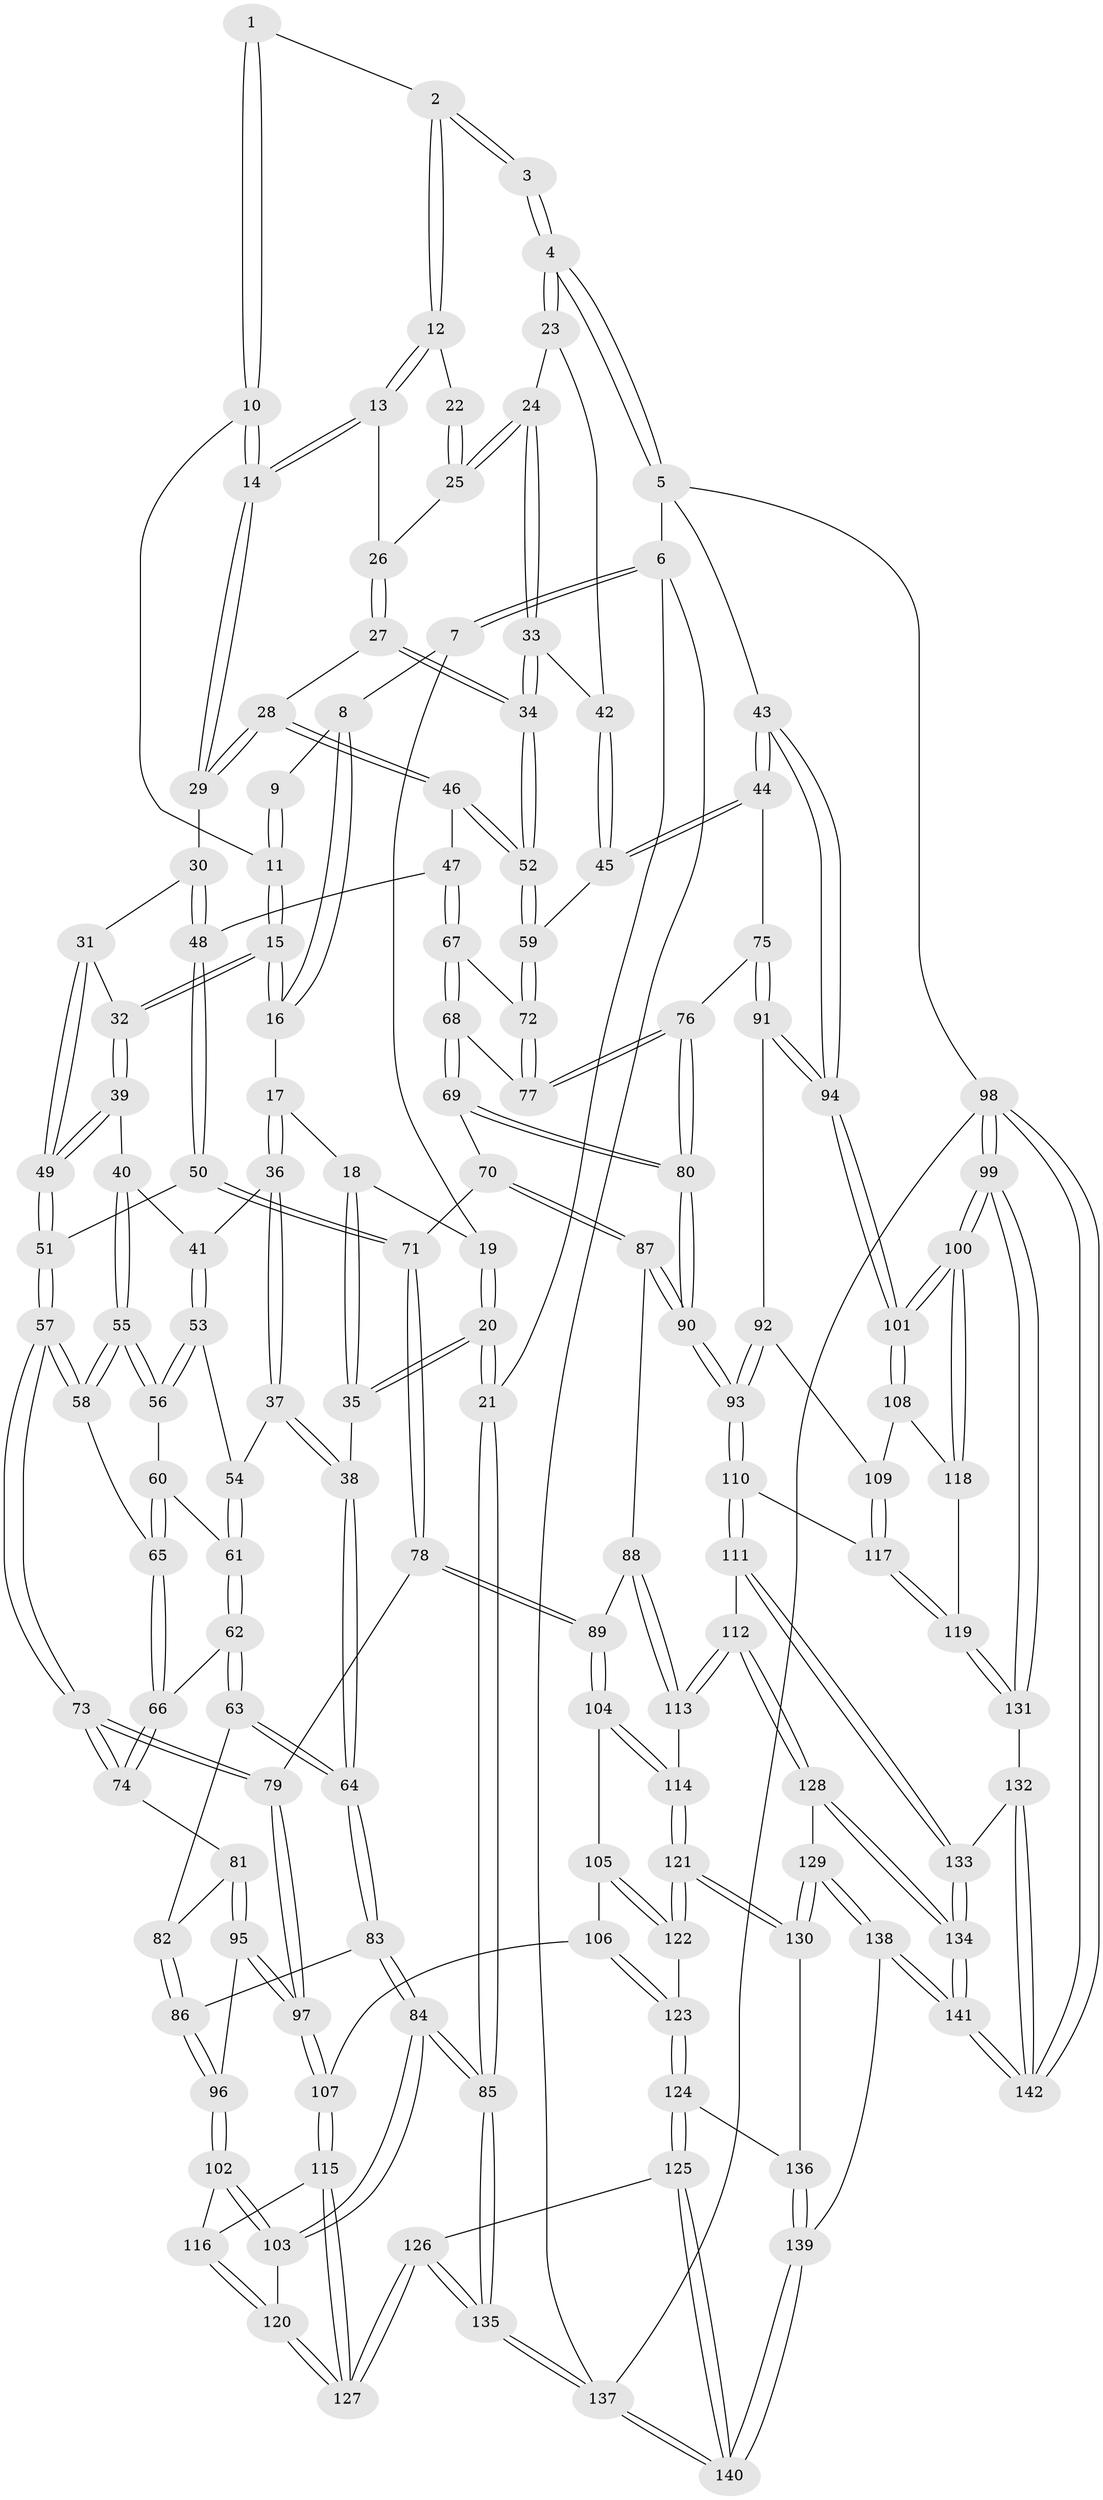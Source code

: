 // coarse degree distribution, {2: 0.1, 4: 0.12, 3: 0.71, 5: 0.05, 6: 0.02}
// Generated by graph-tools (version 1.1) at 2025/54/03/04/25 22:54:41]
// undirected, 142 vertices, 352 edges
graph export_dot {
  node [color=gray90,style=filled];
  1 [pos="+0.5928094177616378+0"];
  2 [pos="+0.6498891078514991+0"];
  3 [pos="+1+0"];
  4 [pos="+1+0"];
  5 [pos="+1+0"];
  6 [pos="+0+0"];
  7 [pos="+0+0"];
  8 [pos="+0.26047744351566715+0"];
  9 [pos="+0.4015949649317159+0"];
  10 [pos="+0.5629462487220906+0.08370424356620813"];
  11 [pos="+0.4395136673029662+0.09908159498157762"];
  12 [pos="+0.6777774769248713+0.09999643751765787"];
  13 [pos="+0.6706294112546848+0.10745513281372543"];
  14 [pos="+0.5982319595064396+0.12349893844239226"];
  15 [pos="+0.40349573432263947+0.12108785618338329"];
  16 [pos="+0.28644966778360587+0.05864618670823904"];
  17 [pos="+0.22001512249225647+0.12168421569205327"];
  18 [pos="+0.1691875887252065+0.11886958446532814"];
  19 [pos="+0.10840556143376463+0.05292996066816278"];
  20 [pos="+0+0.29561894910641556"];
  21 [pos="+0+0.2939640482758145"];
  22 [pos="+0.7969155107431549+0"];
  23 [pos="+0.9574735979099868+0.07325922814471349"];
  24 [pos="+0.7896750293847818+0.1669497086795947"];
  25 [pos="+0.7786418934982979+0.1527452554525731"];
  26 [pos="+0.7047637068987513+0.12946516839535255"];
  27 [pos="+0.7323992387978562+0.23948801112256998"];
  28 [pos="+0.6521028292012452+0.23164802019133549"];
  29 [pos="+0.5982309908253844+0.12359724173417712"];
  30 [pos="+0.5292538696218594+0.22406181863315755"];
  31 [pos="+0.49057481334610503+0.23623650449899763"];
  32 [pos="+0.40335721571477456+0.1231472022656305"];
  33 [pos="+0.7904245744508916+0.2363719208616893"];
  34 [pos="+0.7808665134311562+0.25585971230240645"];
  35 [pos="+0+0.31697286715125617"];
  36 [pos="+0.23872431723058324+0.19116984081681615"];
  37 [pos="+0.16620935828362648+0.28597422815596496"];
  38 [pos="+0.024556539136883087+0.34159719421906015"];
  39 [pos="+0.3555722806244006+0.2366788233881138"];
  40 [pos="+0.3140846739931998+0.24287052187568828"];
  41 [pos="+0.31326940512244184+0.2428651451237087"];
  42 [pos="+0.9148652527940883+0.19144687272894176"];
  43 [pos="+1+0.3664576022592241"];
  44 [pos="+1+0.3617125540274619"];
  45 [pos="+0.9451222956253772+0.3154618948450638"];
  46 [pos="+0.6144008856859521+0.32412344046283537"];
  47 [pos="+0.6044801401460987+0.3331103628550689"];
  48 [pos="+0.5969128526186881+0.3337465208244783"];
  49 [pos="+0.43127187636307296+0.3250877408288476"];
  50 [pos="+0.516691675848054+0.37539725209790675"];
  51 [pos="+0.43762239398983627+0.3604135352466189"];
  52 [pos="+0.7981025507032447+0.3292454702771531"];
  53 [pos="+0.2782585046588703+0.28582131028664476"];
  54 [pos="+0.24802287927285444+0.307776819190398"];
  55 [pos="+0.3203739071990693+0.34813990541586204"];
  56 [pos="+0.3106707913064746+0.34626261771159583"];
  57 [pos="+0.40459665255769467+0.3950455598052406"];
  58 [pos="+0.36575857334155193+0.37484221215650937"];
  59 [pos="+0.810531538537921+0.34862477855405916"];
  60 [pos="+0.275272460971949+0.3526816164826952"];
  61 [pos="+0.2553215868213517+0.33799663828713133"];
  62 [pos="+0.17797585919051276+0.4251650798703823"];
  63 [pos="+0.09873544292743766+0.41836213531688793"];
  64 [pos="+0.09812803372677091+0.41817646496063826"];
  65 [pos="+0.27535027381378585+0.37635699630444625"];
  66 [pos="+0.2622367199653309+0.45379270526962073"];
  67 [pos="+0.6507551727844494+0.4037736258223462"];
  68 [pos="+0.6531123867281684+0.44100060727888385"];
  69 [pos="+0.6447298894026173+0.49169277821772606"];
  70 [pos="+0.6373577554844955+0.4992260948506165"];
  71 [pos="+0.5417824890777284+0.4426112093765145"];
  72 [pos="+0.8079269154963294+0.3612695880303069"];
  73 [pos="+0.3557009857885426+0.5035128840238603"];
  74 [pos="+0.32211390705728893+0.4939969679373199"];
  75 [pos="+0.8694003659495829+0.4962767928573566"];
  76 [pos="+0.8206894069749805+0.47624000639505704"];
  77 [pos="+0.8099672593588602+0.4118680711363355"];
  78 [pos="+0.46746717173132996+0.5838186734891091"];
  79 [pos="+0.35869721190393816+0.5101388144894685"];
  80 [pos="+0.8070410031063336+0.4883644024181368"];
  81 [pos="+0.20400729586872474+0.5558084108298895"];
  82 [pos="+0.17226967281127425+0.5178002830635169"];
  83 [pos="+0.08444931324230806+0.5893657509803721"];
  84 [pos="+0+0.7005276367696797"];
  85 [pos="+0+0.7104941653896296"];
  86 [pos="+0.13453235961456664+0.6168750009339438"];
  87 [pos="+0.6170106873121015+0.58728614586224"];
  88 [pos="+0.5807337675762463+0.6028607243248812"];
  89 [pos="+0.4730200739918826+0.5909472838178916"];
  90 [pos="+0.7416289565491535+0.6482446148210265"];
  91 [pos="+0.9418089696527446+0.5924989205740983"];
  92 [pos="+0.9276253868981374+0.6150996173679273"];
  93 [pos="+0.7434310125121234+0.6517770680258197"];
  94 [pos="+1+0.559822166966952"];
  95 [pos="+0.17693920115578998+0.6338979288238579"];
  96 [pos="+0.16260493288623706+0.6333502546902885"];
  97 [pos="+0.26229430275744964+0.6863102751764619"];
  98 [pos="+1+1"];
  99 [pos="+1+0.9358855224673112"];
  100 [pos="+1+0.7663051055960425"];
  101 [pos="+1+0.7577539486648563"];
  102 [pos="+0.12027552346870427+0.6983304640748156"];
  103 [pos="+0+0.7042514219096188"];
  104 [pos="+0.4583993124819459+0.6389948650355061"];
  105 [pos="+0.3110641968289994+0.7110097563286776"];
  106 [pos="+0.2707713876287711+0.6966934196945571"];
  107 [pos="+0.26258299534636914+0.6871855437497829"];
  108 [pos="+0.9383111299746344+0.6813433208167133"];
  109 [pos="+0.9239617580172331+0.6622526583621108"];
  110 [pos="+0.7506975097051606+0.7275503495001737"];
  111 [pos="+0.7199701994154574+0.759521333646805"];
  112 [pos="+0.6334582489560691+0.785536303070946"];
  113 [pos="+0.584738828092374+0.7260813149050704"];
  114 [pos="+0.4667662101797471+0.7443533155219985"];
  115 [pos="+0.14947653371520989+0.773647213220124"];
  116 [pos="+0.12622239557164233+0.7386365475572743"];
  117 [pos="+0.8391603422496782+0.763012246634168"];
  118 [pos="+0.9928036679168072+0.7903685889358883"];
  119 [pos="+0.8986484921149726+0.8363367542458285"];
  120 [pos="+0+0.7482051161724337"];
  121 [pos="+0.43665436997689644+0.8155027564663517"];
  122 [pos="+0.4081737548521547+0.8027387281869895"];
  123 [pos="+0.25331175445914494+0.8438757531812633"];
  124 [pos="+0.22095471383159415+0.8974403296542574"];
  125 [pos="+0.18575736881472055+0.9209852130332542"];
  126 [pos="+0.15007027600752107+0.8874701547595505"];
  127 [pos="+0.1340589749791374+0.8405368355642389"];
  128 [pos="+0.5981883064239255+0.8413344506694675"];
  129 [pos="+0.48779821838544396+0.8956752898198079"];
  130 [pos="+0.4533080822974684+0.8567018006963895"];
  131 [pos="+0.885940972370582+0.9033757665066635"];
  132 [pos="+0.879684656365653+0.9164802060569337"];
  133 [pos="+0.7511469384874844+0.9188324441347491"];
  134 [pos="+0.7111066777059848+0.9502608986532451"];
  135 [pos="+0+0.9281599674121929"];
  136 [pos="+0.31714784758466036+0.9046611194435551"];
  137 [pos="+0+1"];
  138 [pos="+0.4945132030303555+1"];
  139 [pos="+0.474244181260953+1"];
  140 [pos="+0.18147086107726432+1"];
  141 [pos="+0.6089432691469419+1"];
  142 [pos="+1+1"];
  1 -- 2;
  1 -- 10;
  1 -- 10;
  2 -- 3;
  2 -- 3;
  2 -- 12;
  2 -- 12;
  3 -- 4;
  3 -- 4;
  4 -- 5;
  4 -- 5;
  4 -- 23;
  4 -- 23;
  5 -- 6;
  5 -- 43;
  5 -- 98;
  6 -- 7;
  6 -- 7;
  6 -- 21;
  6 -- 137;
  7 -- 8;
  7 -- 19;
  8 -- 9;
  8 -- 16;
  8 -- 16;
  9 -- 11;
  9 -- 11;
  10 -- 11;
  10 -- 14;
  10 -- 14;
  11 -- 15;
  11 -- 15;
  12 -- 13;
  12 -- 13;
  12 -- 22;
  13 -- 14;
  13 -- 14;
  13 -- 26;
  14 -- 29;
  14 -- 29;
  15 -- 16;
  15 -- 16;
  15 -- 32;
  15 -- 32;
  16 -- 17;
  17 -- 18;
  17 -- 36;
  17 -- 36;
  18 -- 19;
  18 -- 35;
  18 -- 35;
  19 -- 20;
  19 -- 20;
  20 -- 21;
  20 -- 21;
  20 -- 35;
  20 -- 35;
  21 -- 85;
  21 -- 85;
  22 -- 25;
  22 -- 25;
  23 -- 24;
  23 -- 42;
  24 -- 25;
  24 -- 25;
  24 -- 33;
  24 -- 33;
  25 -- 26;
  26 -- 27;
  26 -- 27;
  27 -- 28;
  27 -- 34;
  27 -- 34;
  28 -- 29;
  28 -- 29;
  28 -- 46;
  28 -- 46;
  29 -- 30;
  30 -- 31;
  30 -- 48;
  30 -- 48;
  31 -- 32;
  31 -- 49;
  31 -- 49;
  32 -- 39;
  32 -- 39;
  33 -- 34;
  33 -- 34;
  33 -- 42;
  34 -- 52;
  34 -- 52;
  35 -- 38;
  36 -- 37;
  36 -- 37;
  36 -- 41;
  37 -- 38;
  37 -- 38;
  37 -- 54;
  38 -- 64;
  38 -- 64;
  39 -- 40;
  39 -- 49;
  39 -- 49;
  40 -- 41;
  40 -- 55;
  40 -- 55;
  41 -- 53;
  41 -- 53;
  42 -- 45;
  42 -- 45;
  43 -- 44;
  43 -- 44;
  43 -- 94;
  43 -- 94;
  44 -- 45;
  44 -- 45;
  44 -- 75;
  45 -- 59;
  46 -- 47;
  46 -- 52;
  46 -- 52;
  47 -- 48;
  47 -- 67;
  47 -- 67;
  48 -- 50;
  48 -- 50;
  49 -- 51;
  49 -- 51;
  50 -- 51;
  50 -- 71;
  50 -- 71;
  51 -- 57;
  51 -- 57;
  52 -- 59;
  52 -- 59;
  53 -- 54;
  53 -- 56;
  53 -- 56;
  54 -- 61;
  54 -- 61;
  55 -- 56;
  55 -- 56;
  55 -- 58;
  55 -- 58;
  56 -- 60;
  57 -- 58;
  57 -- 58;
  57 -- 73;
  57 -- 73;
  58 -- 65;
  59 -- 72;
  59 -- 72;
  60 -- 61;
  60 -- 65;
  60 -- 65;
  61 -- 62;
  61 -- 62;
  62 -- 63;
  62 -- 63;
  62 -- 66;
  63 -- 64;
  63 -- 64;
  63 -- 82;
  64 -- 83;
  64 -- 83;
  65 -- 66;
  65 -- 66;
  66 -- 74;
  66 -- 74;
  67 -- 68;
  67 -- 68;
  67 -- 72;
  68 -- 69;
  68 -- 69;
  68 -- 77;
  69 -- 70;
  69 -- 80;
  69 -- 80;
  70 -- 71;
  70 -- 87;
  70 -- 87;
  71 -- 78;
  71 -- 78;
  72 -- 77;
  72 -- 77;
  73 -- 74;
  73 -- 74;
  73 -- 79;
  73 -- 79;
  74 -- 81;
  75 -- 76;
  75 -- 91;
  75 -- 91;
  76 -- 77;
  76 -- 77;
  76 -- 80;
  76 -- 80;
  78 -- 79;
  78 -- 89;
  78 -- 89;
  79 -- 97;
  79 -- 97;
  80 -- 90;
  80 -- 90;
  81 -- 82;
  81 -- 95;
  81 -- 95;
  82 -- 86;
  82 -- 86;
  83 -- 84;
  83 -- 84;
  83 -- 86;
  84 -- 85;
  84 -- 85;
  84 -- 103;
  84 -- 103;
  85 -- 135;
  85 -- 135;
  86 -- 96;
  86 -- 96;
  87 -- 88;
  87 -- 90;
  87 -- 90;
  88 -- 89;
  88 -- 113;
  88 -- 113;
  89 -- 104;
  89 -- 104;
  90 -- 93;
  90 -- 93;
  91 -- 92;
  91 -- 94;
  91 -- 94;
  92 -- 93;
  92 -- 93;
  92 -- 109;
  93 -- 110;
  93 -- 110;
  94 -- 101;
  94 -- 101;
  95 -- 96;
  95 -- 97;
  95 -- 97;
  96 -- 102;
  96 -- 102;
  97 -- 107;
  97 -- 107;
  98 -- 99;
  98 -- 99;
  98 -- 142;
  98 -- 142;
  98 -- 137;
  99 -- 100;
  99 -- 100;
  99 -- 131;
  99 -- 131;
  100 -- 101;
  100 -- 101;
  100 -- 118;
  100 -- 118;
  101 -- 108;
  101 -- 108;
  102 -- 103;
  102 -- 103;
  102 -- 116;
  103 -- 120;
  104 -- 105;
  104 -- 114;
  104 -- 114;
  105 -- 106;
  105 -- 122;
  105 -- 122;
  106 -- 107;
  106 -- 123;
  106 -- 123;
  107 -- 115;
  107 -- 115;
  108 -- 109;
  108 -- 118;
  109 -- 117;
  109 -- 117;
  110 -- 111;
  110 -- 111;
  110 -- 117;
  111 -- 112;
  111 -- 133;
  111 -- 133;
  112 -- 113;
  112 -- 113;
  112 -- 128;
  112 -- 128;
  113 -- 114;
  114 -- 121;
  114 -- 121;
  115 -- 116;
  115 -- 127;
  115 -- 127;
  116 -- 120;
  116 -- 120;
  117 -- 119;
  117 -- 119;
  118 -- 119;
  119 -- 131;
  119 -- 131;
  120 -- 127;
  120 -- 127;
  121 -- 122;
  121 -- 122;
  121 -- 130;
  121 -- 130;
  122 -- 123;
  123 -- 124;
  123 -- 124;
  124 -- 125;
  124 -- 125;
  124 -- 136;
  125 -- 126;
  125 -- 140;
  125 -- 140;
  126 -- 127;
  126 -- 127;
  126 -- 135;
  126 -- 135;
  128 -- 129;
  128 -- 134;
  128 -- 134;
  129 -- 130;
  129 -- 130;
  129 -- 138;
  129 -- 138;
  130 -- 136;
  131 -- 132;
  132 -- 133;
  132 -- 142;
  132 -- 142;
  133 -- 134;
  133 -- 134;
  134 -- 141;
  134 -- 141;
  135 -- 137;
  135 -- 137;
  136 -- 139;
  136 -- 139;
  137 -- 140;
  137 -- 140;
  138 -- 139;
  138 -- 141;
  138 -- 141;
  139 -- 140;
  139 -- 140;
  141 -- 142;
  141 -- 142;
}
